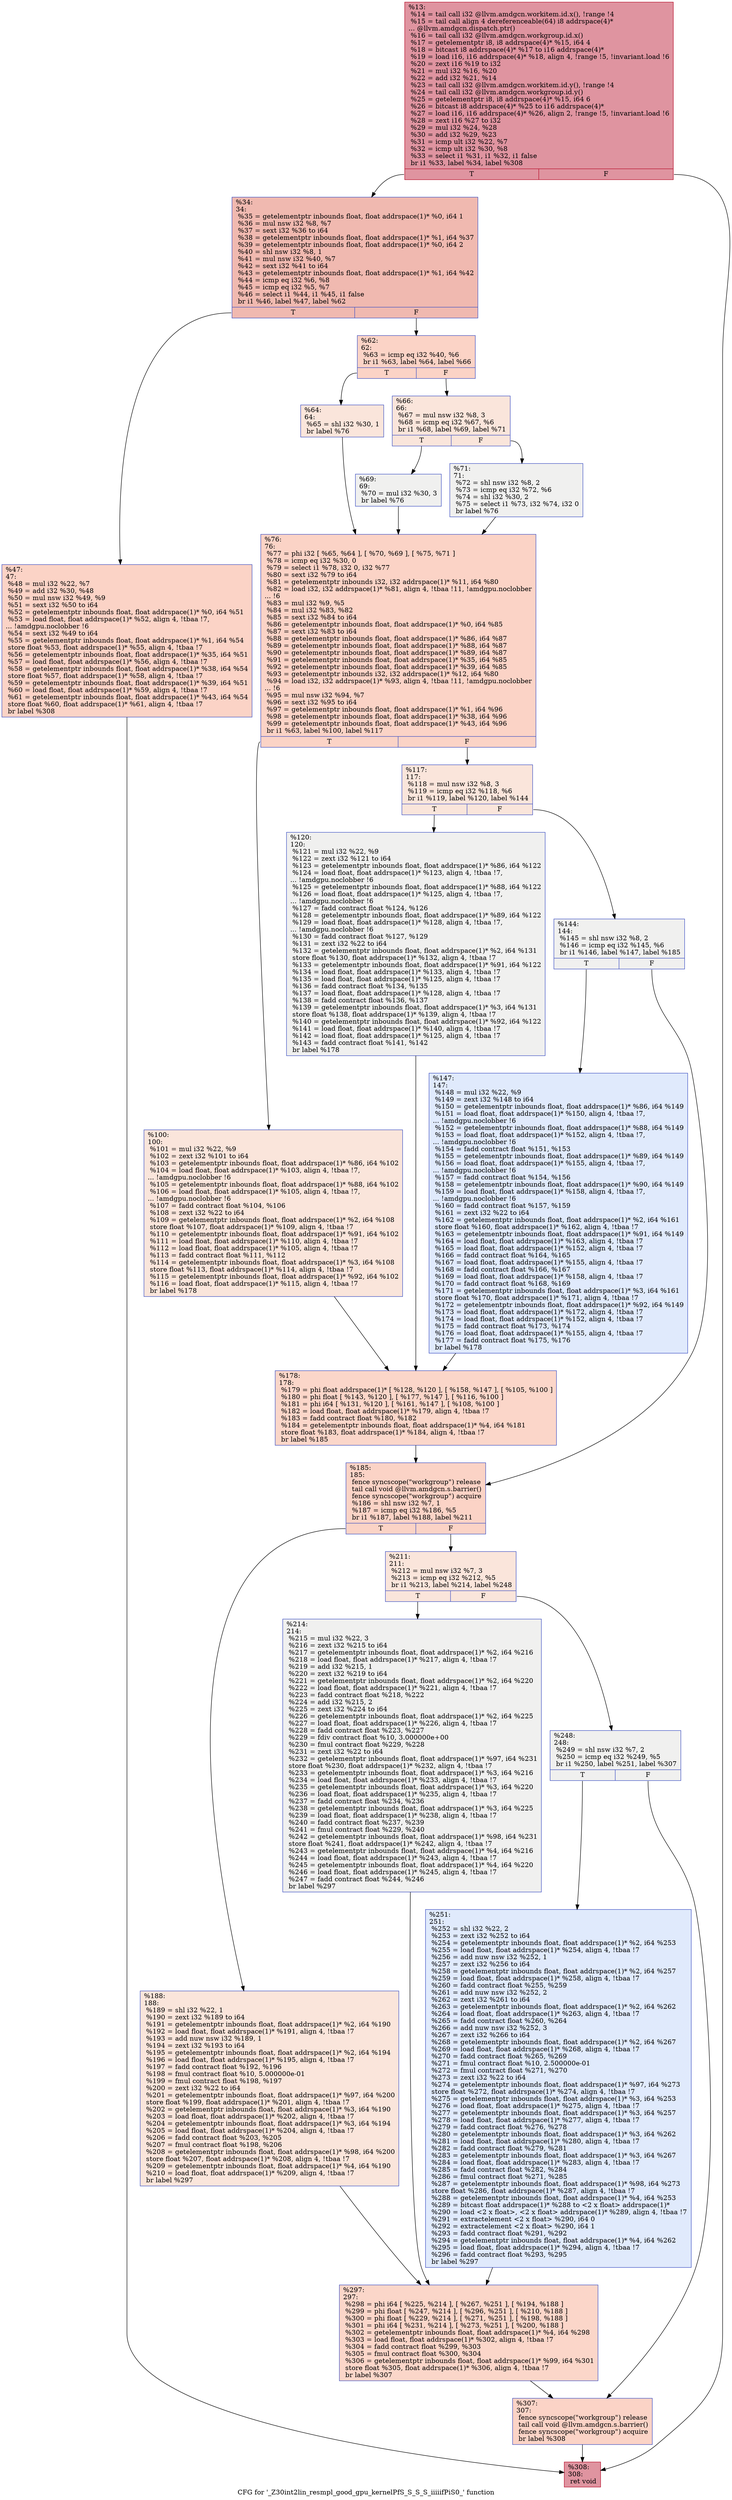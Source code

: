 digraph "CFG for '_Z30int2lin_resmpl_good_gpu_kernelPfS_S_S_S_iiiiifPiS0_' function" {
	label="CFG for '_Z30int2lin_resmpl_good_gpu_kernelPfS_S_S_S_iiiiifPiS0_' function";

	Node0x46d3bb0 [shape=record,color="#b70d28ff", style=filled, fillcolor="#b70d2870",label="{%13:\l  %14 = tail call i32 @llvm.amdgcn.workitem.id.x(), !range !4\l  %15 = tail call align 4 dereferenceable(64) i8 addrspace(4)*\l... @llvm.amdgcn.dispatch.ptr()\l  %16 = tail call i32 @llvm.amdgcn.workgroup.id.x()\l  %17 = getelementptr i8, i8 addrspace(4)* %15, i64 4\l  %18 = bitcast i8 addrspace(4)* %17 to i16 addrspace(4)*\l  %19 = load i16, i16 addrspace(4)* %18, align 4, !range !5, !invariant.load !6\l  %20 = zext i16 %19 to i32\l  %21 = mul i32 %16, %20\l  %22 = add i32 %21, %14\l  %23 = tail call i32 @llvm.amdgcn.workitem.id.y(), !range !4\l  %24 = tail call i32 @llvm.amdgcn.workgroup.id.y()\l  %25 = getelementptr i8, i8 addrspace(4)* %15, i64 6\l  %26 = bitcast i8 addrspace(4)* %25 to i16 addrspace(4)*\l  %27 = load i16, i16 addrspace(4)* %26, align 2, !range !5, !invariant.load !6\l  %28 = zext i16 %27 to i32\l  %29 = mul i32 %24, %28\l  %30 = add i32 %29, %23\l  %31 = icmp ult i32 %22, %7\l  %32 = icmp ult i32 %30, %8\l  %33 = select i1 %31, i1 %32, i1 false\l  br i1 %33, label %34, label %308\l|{<s0>T|<s1>F}}"];
	Node0x46d3bb0:s0 -> Node0x46d55c0;
	Node0x46d3bb0:s1 -> Node0x46d7f40;
	Node0x46d55c0 [shape=record,color="#3d50c3ff", style=filled, fillcolor="#de614d70",label="{%34:\l34:                                               \l  %35 = getelementptr inbounds float, float addrspace(1)* %0, i64 1\l  %36 = mul nsw i32 %8, %7\l  %37 = sext i32 %36 to i64\l  %38 = getelementptr inbounds float, float addrspace(1)* %1, i64 %37\l  %39 = getelementptr inbounds float, float addrspace(1)* %0, i64 2\l  %40 = shl nsw i32 %8, 1\l  %41 = mul nsw i32 %40, %7\l  %42 = sext i32 %41 to i64\l  %43 = getelementptr inbounds float, float addrspace(1)* %1, i64 %42\l  %44 = icmp eq i32 %6, %8\l  %45 = icmp eq i32 %5, %7\l  %46 = select i1 %44, i1 %45, i1 false\l  br i1 %46, label %47, label %62\l|{<s0>T|<s1>F}}"];
	Node0x46d55c0:s0 -> Node0x46d87f0;
	Node0x46d55c0:s1 -> Node0x46d8840;
	Node0x46d87f0 [shape=record,color="#3d50c3ff", style=filled, fillcolor="#f59c7d70",label="{%47:\l47:                                               \l  %48 = mul i32 %22, %7\l  %49 = add i32 %30, %48\l  %50 = mul nsw i32 %49, %9\l  %51 = sext i32 %50 to i64\l  %52 = getelementptr inbounds float, float addrspace(1)* %0, i64 %51\l  %53 = load float, float addrspace(1)* %52, align 4, !tbaa !7,\l... !amdgpu.noclobber !6\l  %54 = sext i32 %49 to i64\l  %55 = getelementptr inbounds float, float addrspace(1)* %1, i64 %54\l  store float %53, float addrspace(1)* %55, align 4, !tbaa !7\l  %56 = getelementptr inbounds float, float addrspace(1)* %35, i64 %51\l  %57 = load float, float addrspace(1)* %56, align 4, !tbaa !7\l  %58 = getelementptr inbounds float, float addrspace(1)* %38, i64 %54\l  store float %57, float addrspace(1)* %58, align 4, !tbaa !7\l  %59 = getelementptr inbounds float, float addrspace(1)* %39, i64 %51\l  %60 = load float, float addrspace(1)* %59, align 4, !tbaa !7\l  %61 = getelementptr inbounds float, float addrspace(1)* %43, i64 %54\l  store float %60, float addrspace(1)* %61, align 4, !tbaa !7\l  br label %308\l}"];
	Node0x46d87f0 -> Node0x46d7f40;
	Node0x46d8840 [shape=record,color="#3d50c3ff", style=filled, fillcolor="#f59c7d70",label="{%62:\l62:                                               \l  %63 = icmp eq i32 %40, %6\l  br i1 %63, label %64, label %66\l|{<s0>T|<s1>F}}"];
	Node0x46d8840:s0 -> Node0x46d9b90;
	Node0x46d8840:s1 -> Node0x46d9be0;
	Node0x46d9b90 [shape=record,color="#3d50c3ff", style=filled, fillcolor="#f4c5ad70",label="{%64:\l64:                                               \l  %65 = shl i32 %30, 1\l  br label %76\l}"];
	Node0x46d9b90 -> Node0x46d7d80;
	Node0x46d9be0 [shape=record,color="#3d50c3ff", style=filled, fillcolor="#f4c5ad70",label="{%66:\l66:                                               \l  %67 = mul nsw i32 %8, 3\l  %68 = icmp eq i32 %67, %6\l  br i1 %68, label %69, label %71\l|{<s0>T|<s1>F}}"];
	Node0x46d9be0:s0 -> Node0x46da1c0;
	Node0x46d9be0:s1 -> Node0x46da210;
	Node0x46da1c0 [shape=record,color="#3d50c3ff", style=filled, fillcolor="#dedcdb70",label="{%69:\l69:                                               \l  %70 = mul i32 %30, 3\l  br label %76\l}"];
	Node0x46da1c0 -> Node0x46d7d80;
	Node0x46da210 [shape=record,color="#3d50c3ff", style=filled, fillcolor="#dedcdb70",label="{%71:\l71:                                               \l  %72 = shl nsw i32 %8, 2\l  %73 = icmp eq i32 %72, %6\l  %74 = shl i32 %30, 2\l  %75 = select i1 %73, i32 %74, i32 0\l  br label %76\l}"];
	Node0x46da210 -> Node0x46d7d80;
	Node0x46d7d80 [shape=record,color="#3d50c3ff", style=filled, fillcolor="#f59c7d70",label="{%76:\l76:                                               \l  %77 = phi i32 [ %65, %64 ], [ %70, %69 ], [ %75, %71 ]\l  %78 = icmp eq i32 %30, 0\l  %79 = select i1 %78, i32 0, i32 %77\l  %80 = sext i32 %79 to i64\l  %81 = getelementptr inbounds i32, i32 addrspace(1)* %11, i64 %80\l  %82 = load i32, i32 addrspace(1)* %81, align 4, !tbaa !11, !amdgpu.noclobber\l... !6\l  %83 = mul i32 %9, %5\l  %84 = mul i32 %83, %82\l  %85 = sext i32 %84 to i64\l  %86 = getelementptr inbounds float, float addrspace(1)* %0, i64 %85\l  %87 = sext i32 %83 to i64\l  %88 = getelementptr inbounds float, float addrspace(1)* %86, i64 %87\l  %89 = getelementptr inbounds float, float addrspace(1)* %88, i64 %87\l  %90 = getelementptr inbounds float, float addrspace(1)* %89, i64 %87\l  %91 = getelementptr inbounds float, float addrspace(1)* %35, i64 %85\l  %92 = getelementptr inbounds float, float addrspace(1)* %39, i64 %85\l  %93 = getelementptr inbounds i32, i32 addrspace(1)* %12, i64 %80\l  %94 = load i32, i32 addrspace(1)* %93, align 4, !tbaa !11, !amdgpu.noclobber\l... !6\l  %95 = mul nsw i32 %94, %7\l  %96 = sext i32 %95 to i64\l  %97 = getelementptr inbounds float, float addrspace(1)* %1, i64 %96\l  %98 = getelementptr inbounds float, float addrspace(1)* %38, i64 %96\l  %99 = getelementptr inbounds float, float addrspace(1)* %43, i64 %96\l  br i1 %63, label %100, label %117\l|{<s0>T|<s1>F}}"];
	Node0x46d7d80:s0 -> Node0x46dbbd0;
	Node0x46d7d80:s1 -> Node0x46dbc60;
	Node0x46dbbd0 [shape=record,color="#3d50c3ff", style=filled, fillcolor="#f4c5ad70",label="{%100:\l100:                                              \l  %101 = mul i32 %22, %9\l  %102 = zext i32 %101 to i64\l  %103 = getelementptr inbounds float, float addrspace(1)* %86, i64 %102\l  %104 = load float, float addrspace(1)* %103, align 4, !tbaa !7,\l... !amdgpu.noclobber !6\l  %105 = getelementptr inbounds float, float addrspace(1)* %88, i64 %102\l  %106 = load float, float addrspace(1)* %105, align 4, !tbaa !7,\l... !amdgpu.noclobber !6\l  %107 = fadd contract float %104, %106\l  %108 = zext i32 %22 to i64\l  %109 = getelementptr inbounds float, float addrspace(1)* %2, i64 %108\l  store float %107, float addrspace(1)* %109, align 4, !tbaa !7\l  %110 = getelementptr inbounds float, float addrspace(1)* %91, i64 %102\l  %111 = load float, float addrspace(1)* %110, align 4, !tbaa !7\l  %112 = load float, float addrspace(1)* %105, align 4, !tbaa !7\l  %113 = fadd contract float %111, %112\l  %114 = getelementptr inbounds float, float addrspace(1)* %3, i64 %108\l  store float %113, float addrspace(1)* %114, align 4, !tbaa !7\l  %115 = getelementptr inbounds float, float addrspace(1)* %92, i64 %102\l  %116 = load float, float addrspace(1)* %115, align 4, !tbaa !7\l  br label %178\l}"];
	Node0x46dbbd0 -> Node0x46dc780;
	Node0x46dbc60 [shape=record,color="#3d50c3ff", style=filled, fillcolor="#f4c5ad70",label="{%117:\l117:                                              \l  %118 = mul nsw i32 %8, 3\l  %119 = icmp eq i32 %118, %6\l  br i1 %119, label %120, label %144\l|{<s0>T|<s1>F}}"];
	Node0x46dbc60:s0 -> Node0x46dc9a0;
	Node0x46dbc60:s1 -> Node0x46dc9f0;
	Node0x46dc9a0 [shape=record,color="#3d50c3ff", style=filled, fillcolor="#dedcdb70",label="{%120:\l120:                                              \l  %121 = mul i32 %22, %9\l  %122 = zext i32 %121 to i64\l  %123 = getelementptr inbounds float, float addrspace(1)* %86, i64 %122\l  %124 = load float, float addrspace(1)* %123, align 4, !tbaa !7,\l... !amdgpu.noclobber !6\l  %125 = getelementptr inbounds float, float addrspace(1)* %88, i64 %122\l  %126 = load float, float addrspace(1)* %125, align 4, !tbaa !7,\l... !amdgpu.noclobber !6\l  %127 = fadd contract float %124, %126\l  %128 = getelementptr inbounds float, float addrspace(1)* %89, i64 %122\l  %129 = load float, float addrspace(1)* %128, align 4, !tbaa !7,\l... !amdgpu.noclobber !6\l  %130 = fadd contract float %127, %129\l  %131 = zext i32 %22 to i64\l  %132 = getelementptr inbounds float, float addrspace(1)* %2, i64 %131\l  store float %130, float addrspace(1)* %132, align 4, !tbaa !7\l  %133 = getelementptr inbounds float, float addrspace(1)* %91, i64 %122\l  %134 = load float, float addrspace(1)* %133, align 4, !tbaa !7\l  %135 = load float, float addrspace(1)* %125, align 4, !tbaa !7\l  %136 = fadd contract float %134, %135\l  %137 = load float, float addrspace(1)* %128, align 4, !tbaa !7\l  %138 = fadd contract float %136, %137\l  %139 = getelementptr inbounds float, float addrspace(1)* %3, i64 %131\l  store float %138, float addrspace(1)* %139, align 4, !tbaa !7\l  %140 = getelementptr inbounds float, float addrspace(1)* %92, i64 %122\l  %141 = load float, float addrspace(1)* %140, align 4, !tbaa !7\l  %142 = load float, float addrspace(1)* %125, align 4, !tbaa !7\l  %143 = fadd contract float %141, %142\l  br label %178\l}"];
	Node0x46dc9a0 -> Node0x46dc780;
	Node0x46dc9f0 [shape=record,color="#3d50c3ff", style=filled, fillcolor="#dedcdb70",label="{%144:\l144:                                              \l  %145 = shl nsw i32 %8, 2\l  %146 = icmp eq i32 %145, %6\l  br i1 %146, label %147, label %185\l|{<s0>T|<s1>F}}"];
	Node0x46dc9f0:s0 -> Node0x46ddea0;
	Node0x46dc9f0:s1 -> Node0x46ddef0;
	Node0x46ddea0 [shape=record,color="#3d50c3ff", style=filled, fillcolor="#b9d0f970",label="{%147:\l147:                                              \l  %148 = mul i32 %22, %9\l  %149 = zext i32 %148 to i64\l  %150 = getelementptr inbounds float, float addrspace(1)* %86, i64 %149\l  %151 = load float, float addrspace(1)* %150, align 4, !tbaa !7,\l... !amdgpu.noclobber !6\l  %152 = getelementptr inbounds float, float addrspace(1)* %88, i64 %149\l  %153 = load float, float addrspace(1)* %152, align 4, !tbaa !7,\l... !amdgpu.noclobber !6\l  %154 = fadd contract float %151, %153\l  %155 = getelementptr inbounds float, float addrspace(1)* %89, i64 %149\l  %156 = load float, float addrspace(1)* %155, align 4, !tbaa !7,\l... !amdgpu.noclobber !6\l  %157 = fadd contract float %154, %156\l  %158 = getelementptr inbounds float, float addrspace(1)* %90, i64 %149\l  %159 = load float, float addrspace(1)* %158, align 4, !tbaa !7,\l... !amdgpu.noclobber !6\l  %160 = fadd contract float %157, %159\l  %161 = zext i32 %22 to i64\l  %162 = getelementptr inbounds float, float addrspace(1)* %2, i64 %161\l  store float %160, float addrspace(1)* %162, align 4, !tbaa !7\l  %163 = getelementptr inbounds float, float addrspace(1)* %91, i64 %149\l  %164 = load float, float addrspace(1)* %163, align 4, !tbaa !7\l  %165 = load float, float addrspace(1)* %152, align 4, !tbaa !7\l  %166 = fadd contract float %164, %165\l  %167 = load float, float addrspace(1)* %155, align 4, !tbaa !7\l  %168 = fadd contract float %166, %167\l  %169 = load float, float addrspace(1)* %158, align 4, !tbaa !7\l  %170 = fadd contract float %168, %169\l  %171 = getelementptr inbounds float, float addrspace(1)* %3, i64 %161\l  store float %170, float addrspace(1)* %171, align 4, !tbaa !7\l  %172 = getelementptr inbounds float, float addrspace(1)* %92, i64 %149\l  %173 = load float, float addrspace(1)* %172, align 4, !tbaa !7\l  %174 = load float, float addrspace(1)* %152, align 4, !tbaa !7\l  %175 = fadd contract float %173, %174\l  %176 = load float, float addrspace(1)* %155, align 4, !tbaa !7\l  %177 = fadd contract float %175, %176\l  br label %178\l}"];
	Node0x46ddea0 -> Node0x46dc780;
	Node0x46dc780 [shape=record,color="#3d50c3ff", style=filled, fillcolor="#f6a38570",label="{%178:\l178:                                              \l  %179 = phi float addrspace(1)* [ %128, %120 ], [ %158, %147 ], [ %105, %100 ]\l  %180 = phi float [ %143, %120 ], [ %177, %147 ], [ %116, %100 ]\l  %181 = phi i64 [ %131, %120 ], [ %161, %147 ], [ %108, %100 ]\l  %182 = load float, float addrspace(1)* %179, align 4, !tbaa !7\l  %183 = fadd contract float %180, %182\l  %184 = getelementptr inbounds float, float addrspace(1)* %4, i64 %181\l  store float %183, float addrspace(1)* %184, align 4, !tbaa !7\l  br label %185\l}"];
	Node0x46dc780 -> Node0x46ddef0;
	Node0x46ddef0 [shape=record,color="#3d50c3ff", style=filled, fillcolor="#f59c7d70",label="{%185:\l185:                                              \l  fence syncscope(\"workgroup\") release\l  tail call void @llvm.amdgcn.s.barrier()\l  fence syncscope(\"workgroup\") acquire\l  %186 = shl nsw i32 %7, 1\l  %187 = icmp eq i32 %186, %5\l  br i1 %187, label %188, label %211\l|{<s0>T|<s1>F}}"];
	Node0x46ddef0:s0 -> Node0x46dfb00;
	Node0x46ddef0:s1 -> Node0x46dfb50;
	Node0x46dfb00 [shape=record,color="#3d50c3ff", style=filled, fillcolor="#f4c5ad70",label="{%188:\l188:                                              \l  %189 = shl i32 %22, 1\l  %190 = zext i32 %189 to i64\l  %191 = getelementptr inbounds float, float addrspace(1)* %2, i64 %190\l  %192 = load float, float addrspace(1)* %191, align 4, !tbaa !7\l  %193 = add nuw nsw i32 %189, 1\l  %194 = zext i32 %193 to i64\l  %195 = getelementptr inbounds float, float addrspace(1)* %2, i64 %194\l  %196 = load float, float addrspace(1)* %195, align 4, !tbaa !7\l  %197 = fadd contract float %192, %196\l  %198 = fmul contract float %10, 5.000000e-01\l  %199 = fmul contract float %198, %197\l  %200 = zext i32 %22 to i64\l  %201 = getelementptr inbounds float, float addrspace(1)* %97, i64 %200\l  store float %199, float addrspace(1)* %201, align 4, !tbaa !7\l  %202 = getelementptr inbounds float, float addrspace(1)* %3, i64 %190\l  %203 = load float, float addrspace(1)* %202, align 4, !tbaa !7\l  %204 = getelementptr inbounds float, float addrspace(1)* %3, i64 %194\l  %205 = load float, float addrspace(1)* %204, align 4, !tbaa !7\l  %206 = fadd contract float %203, %205\l  %207 = fmul contract float %198, %206\l  %208 = getelementptr inbounds float, float addrspace(1)* %98, i64 %200\l  store float %207, float addrspace(1)* %208, align 4, !tbaa !7\l  %209 = getelementptr inbounds float, float addrspace(1)* %4, i64 %190\l  %210 = load float, float addrspace(1)* %209, align 4, !tbaa !7\l  br label %297\l}"];
	Node0x46dfb00 -> Node0x46d4b80;
	Node0x46dfb50 [shape=record,color="#3d50c3ff", style=filled, fillcolor="#f4c5ad70",label="{%211:\l211:                                              \l  %212 = mul nsw i32 %7, 3\l  %213 = icmp eq i32 %212, %5\l  br i1 %213, label %214, label %248\l|{<s0>T|<s1>F}}"];
	Node0x46dfb50:s0 -> Node0x46d4da0;
	Node0x46dfb50:s1 -> Node0x46d4df0;
	Node0x46d4da0 [shape=record,color="#3d50c3ff", style=filled, fillcolor="#dedcdb70",label="{%214:\l214:                                              \l  %215 = mul i32 %22, 3\l  %216 = zext i32 %215 to i64\l  %217 = getelementptr inbounds float, float addrspace(1)* %2, i64 %216\l  %218 = load float, float addrspace(1)* %217, align 4, !tbaa !7\l  %219 = add i32 %215, 1\l  %220 = zext i32 %219 to i64\l  %221 = getelementptr inbounds float, float addrspace(1)* %2, i64 %220\l  %222 = load float, float addrspace(1)* %221, align 4, !tbaa !7\l  %223 = fadd contract float %218, %222\l  %224 = add i32 %215, 2\l  %225 = zext i32 %224 to i64\l  %226 = getelementptr inbounds float, float addrspace(1)* %2, i64 %225\l  %227 = load float, float addrspace(1)* %226, align 4, !tbaa !7\l  %228 = fadd contract float %223, %227\l  %229 = fdiv contract float %10, 3.000000e+00\l  %230 = fmul contract float %229, %228\l  %231 = zext i32 %22 to i64\l  %232 = getelementptr inbounds float, float addrspace(1)* %97, i64 %231\l  store float %230, float addrspace(1)* %232, align 4, !tbaa !7\l  %233 = getelementptr inbounds float, float addrspace(1)* %3, i64 %216\l  %234 = load float, float addrspace(1)* %233, align 4, !tbaa !7\l  %235 = getelementptr inbounds float, float addrspace(1)* %3, i64 %220\l  %236 = load float, float addrspace(1)* %235, align 4, !tbaa !7\l  %237 = fadd contract float %234, %236\l  %238 = getelementptr inbounds float, float addrspace(1)* %3, i64 %225\l  %239 = load float, float addrspace(1)* %238, align 4, !tbaa !7\l  %240 = fadd contract float %237, %239\l  %241 = fmul contract float %229, %240\l  %242 = getelementptr inbounds float, float addrspace(1)* %98, i64 %231\l  store float %241, float addrspace(1)* %242, align 4, !tbaa !7\l  %243 = getelementptr inbounds float, float addrspace(1)* %4, i64 %216\l  %244 = load float, float addrspace(1)* %243, align 4, !tbaa !7\l  %245 = getelementptr inbounds float, float addrspace(1)* %4, i64 %220\l  %246 = load float, float addrspace(1)* %245, align 4, !tbaa !7\l  %247 = fadd contract float %244, %246\l  br label %297\l}"];
	Node0x46d4da0 -> Node0x46d4b80;
	Node0x46d4df0 [shape=record,color="#3d50c3ff", style=filled, fillcolor="#dedcdb70",label="{%248:\l248:                                              \l  %249 = shl nsw i32 %7, 2\l  %250 = icmp eq i32 %249, %5\l  br i1 %250, label %251, label %307\l|{<s0>T|<s1>F}}"];
	Node0x46d4df0:s0 -> Node0x46d50d0;
	Node0x46d4df0:s1 -> Node0x46e3c10;
	Node0x46d50d0 [shape=record,color="#3d50c3ff", style=filled, fillcolor="#b9d0f970",label="{%251:\l251:                                              \l  %252 = shl i32 %22, 2\l  %253 = zext i32 %252 to i64\l  %254 = getelementptr inbounds float, float addrspace(1)* %2, i64 %253\l  %255 = load float, float addrspace(1)* %254, align 4, !tbaa !7\l  %256 = add nuw nsw i32 %252, 1\l  %257 = zext i32 %256 to i64\l  %258 = getelementptr inbounds float, float addrspace(1)* %2, i64 %257\l  %259 = load float, float addrspace(1)* %258, align 4, !tbaa !7\l  %260 = fadd contract float %255, %259\l  %261 = add nuw nsw i32 %252, 2\l  %262 = zext i32 %261 to i64\l  %263 = getelementptr inbounds float, float addrspace(1)* %2, i64 %262\l  %264 = load float, float addrspace(1)* %263, align 4, !tbaa !7\l  %265 = fadd contract float %260, %264\l  %266 = add nuw nsw i32 %252, 3\l  %267 = zext i32 %266 to i64\l  %268 = getelementptr inbounds float, float addrspace(1)* %2, i64 %267\l  %269 = load float, float addrspace(1)* %268, align 4, !tbaa !7\l  %270 = fadd contract float %265, %269\l  %271 = fmul contract float %10, 2.500000e-01\l  %272 = fmul contract float %271, %270\l  %273 = zext i32 %22 to i64\l  %274 = getelementptr inbounds float, float addrspace(1)* %97, i64 %273\l  store float %272, float addrspace(1)* %274, align 4, !tbaa !7\l  %275 = getelementptr inbounds float, float addrspace(1)* %3, i64 %253\l  %276 = load float, float addrspace(1)* %275, align 4, !tbaa !7\l  %277 = getelementptr inbounds float, float addrspace(1)* %3, i64 %257\l  %278 = load float, float addrspace(1)* %277, align 4, !tbaa !7\l  %279 = fadd contract float %276, %278\l  %280 = getelementptr inbounds float, float addrspace(1)* %3, i64 %262\l  %281 = load float, float addrspace(1)* %280, align 4, !tbaa !7\l  %282 = fadd contract float %279, %281\l  %283 = getelementptr inbounds float, float addrspace(1)* %3, i64 %267\l  %284 = load float, float addrspace(1)* %283, align 4, !tbaa !7\l  %285 = fadd contract float %282, %284\l  %286 = fmul contract float %271, %285\l  %287 = getelementptr inbounds float, float addrspace(1)* %98, i64 %273\l  store float %286, float addrspace(1)* %287, align 4, !tbaa !7\l  %288 = getelementptr inbounds float, float addrspace(1)* %4, i64 %253\l  %289 = bitcast float addrspace(1)* %288 to \<2 x float\> addrspace(1)*\l  %290 = load \<2 x float\>, \<2 x float\> addrspace(1)* %289, align 4, !tbaa !7\l  %291 = extractelement \<2 x float\> %290, i64 0\l  %292 = extractelement \<2 x float\> %290, i64 1\l  %293 = fadd contract float %291, %292\l  %294 = getelementptr inbounds float, float addrspace(1)* %4, i64 %262\l  %295 = load float, float addrspace(1)* %294, align 4, !tbaa !7\l  %296 = fadd contract float %293, %295\l  br label %297\l}"];
	Node0x46d50d0 -> Node0x46d4b80;
	Node0x46d4b80 [shape=record,color="#3d50c3ff", style=filled, fillcolor="#f6a38570",label="{%297:\l297:                                              \l  %298 = phi i64 [ %225, %214 ], [ %267, %251 ], [ %194, %188 ]\l  %299 = phi float [ %247, %214 ], [ %296, %251 ], [ %210, %188 ]\l  %300 = phi float [ %229, %214 ], [ %271, %251 ], [ %198, %188 ]\l  %301 = phi i64 [ %231, %214 ], [ %273, %251 ], [ %200, %188 ]\l  %302 = getelementptr inbounds float, float addrspace(1)* %4, i64 %298\l  %303 = load float, float addrspace(1)* %302, align 4, !tbaa !7\l  %304 = fadd contract float %299, %303\l  %305 = fmul contract float %300, %304\l  %306 = getelementptr inbounds float, float addrspace(1)* %99, i64 %301\l  store float %305, float addrspace(1)* %306, align 4, !tbaa !7\l  br label %307\l}"];
	Node0x46d4b80 -> Node0x46e3c10;
	Node0x46e3c10 [shape=record,color="#3d50c3ff", style=filled, fillcolor="#f59c7d70",label="{%307:\l307:                                              \l  fence syncscope(\"workgroup\") release\l  tail call void @llvm.amdgcn.s.barrier()\l  fence syncscope(\"workgroup\") acquire\l  br label %308\l}"];
	Node0x46e3c10 -> Node0x46d7f40;
	Node0x46d7f40 [shape=record,color="#b70d28ff", style=filled, fillcolor="#b70d2870",label="{%308:\l308:                                              \l  ret void\l}"];
}
